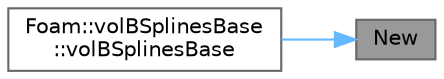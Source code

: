 digraph "New"
{
 // LATEX_PDF_SIZE
  bgcolor="transparent";
  edge [fontname=Helvetica,fontsize=10,labelfontname=Helvetica,labelfontsize=10];
  node [fontname=Helvetica,fontsize=10,shape=box,height=0.2,width=0.4];
  rankdir="RL";
  Node1 [id="Node000001",label="New",height=0.2,width=0.4,color="gray40", fillcolor="grey60", style="filled", fontcolor="black",tooltip=" "];
  Node1 -> Node2 [id="edge1_Node000001_Node000002",dir="back",color="steelblue1",style="solid",tooltip=" "];
  Node2 [id="Node000002",label="Foam::volBSplinesBase\l::volBSplinesBase",height=0.2,width=0.4,color="grey40", fillcolor="white", style="filled",URL="$classFoam_1_1volBSplinesBase.html#ac1056f3ab66566cc625c69bf9fea0b2b",tooltip=" "];
}
